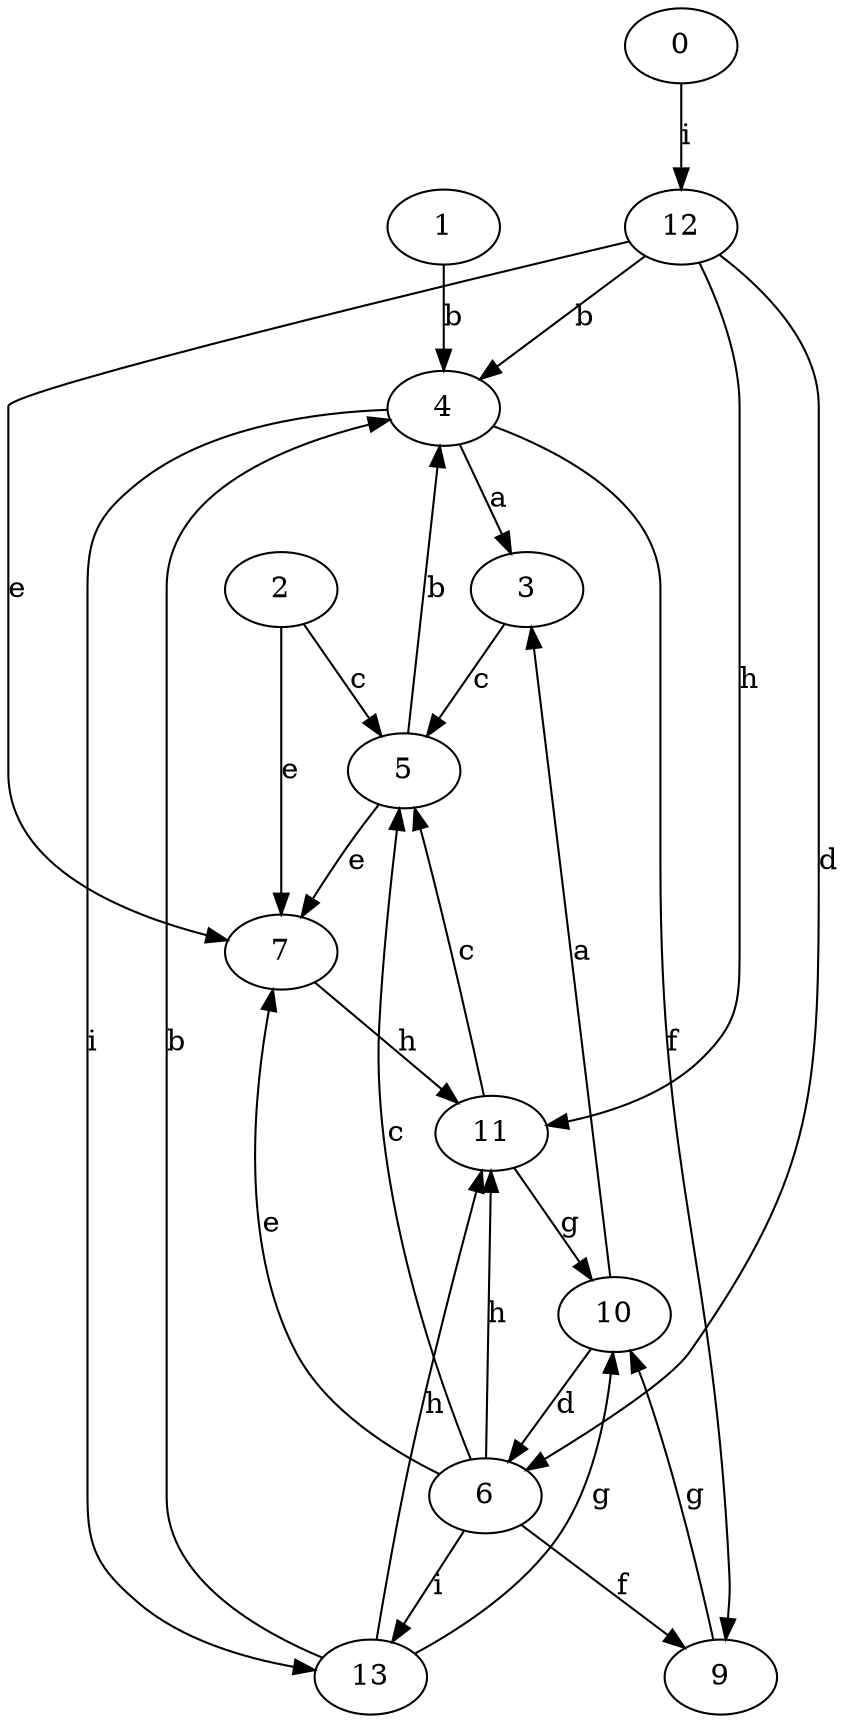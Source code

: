 strict digraph  {
1;
2;
0;
3;
4;
5;
6;
7;
9;
10;
11;
12;
13;
1 -> 4  [label=b];
2 -> 5  [label=c];
2 -> 7  [label=e];
0 -> 12  [label=i];
3 -> 5  [label=c];
4 -> 3  [label=a];
4 -> 9  [label=f];
4 -> 13  [label=i];
5 -> 4  [label=b];
5 -> 7  [label=e];
6 -> 5  [label=c];
6 -> 7  [label=e];
6 -> 9  [label=f];
6 -> 11  [label=h];
6 -> 13  [label=i];
7 -> 11  [label=h];
9 -> 10  [label=g];
10 -> 3  [label=a];
10 -> 6  [label=d];
11 -> 5  [label=c];
11 -> 10  [label=g];
12 -> 4  [label=b];
12 -> 6  [label=d];
12 -> 7  [label=e];
12 -> 11  [label=h];
13 -> 4  [label=b];
13 -> 10  [label=g];
13 -> 11  [label=h];
}
